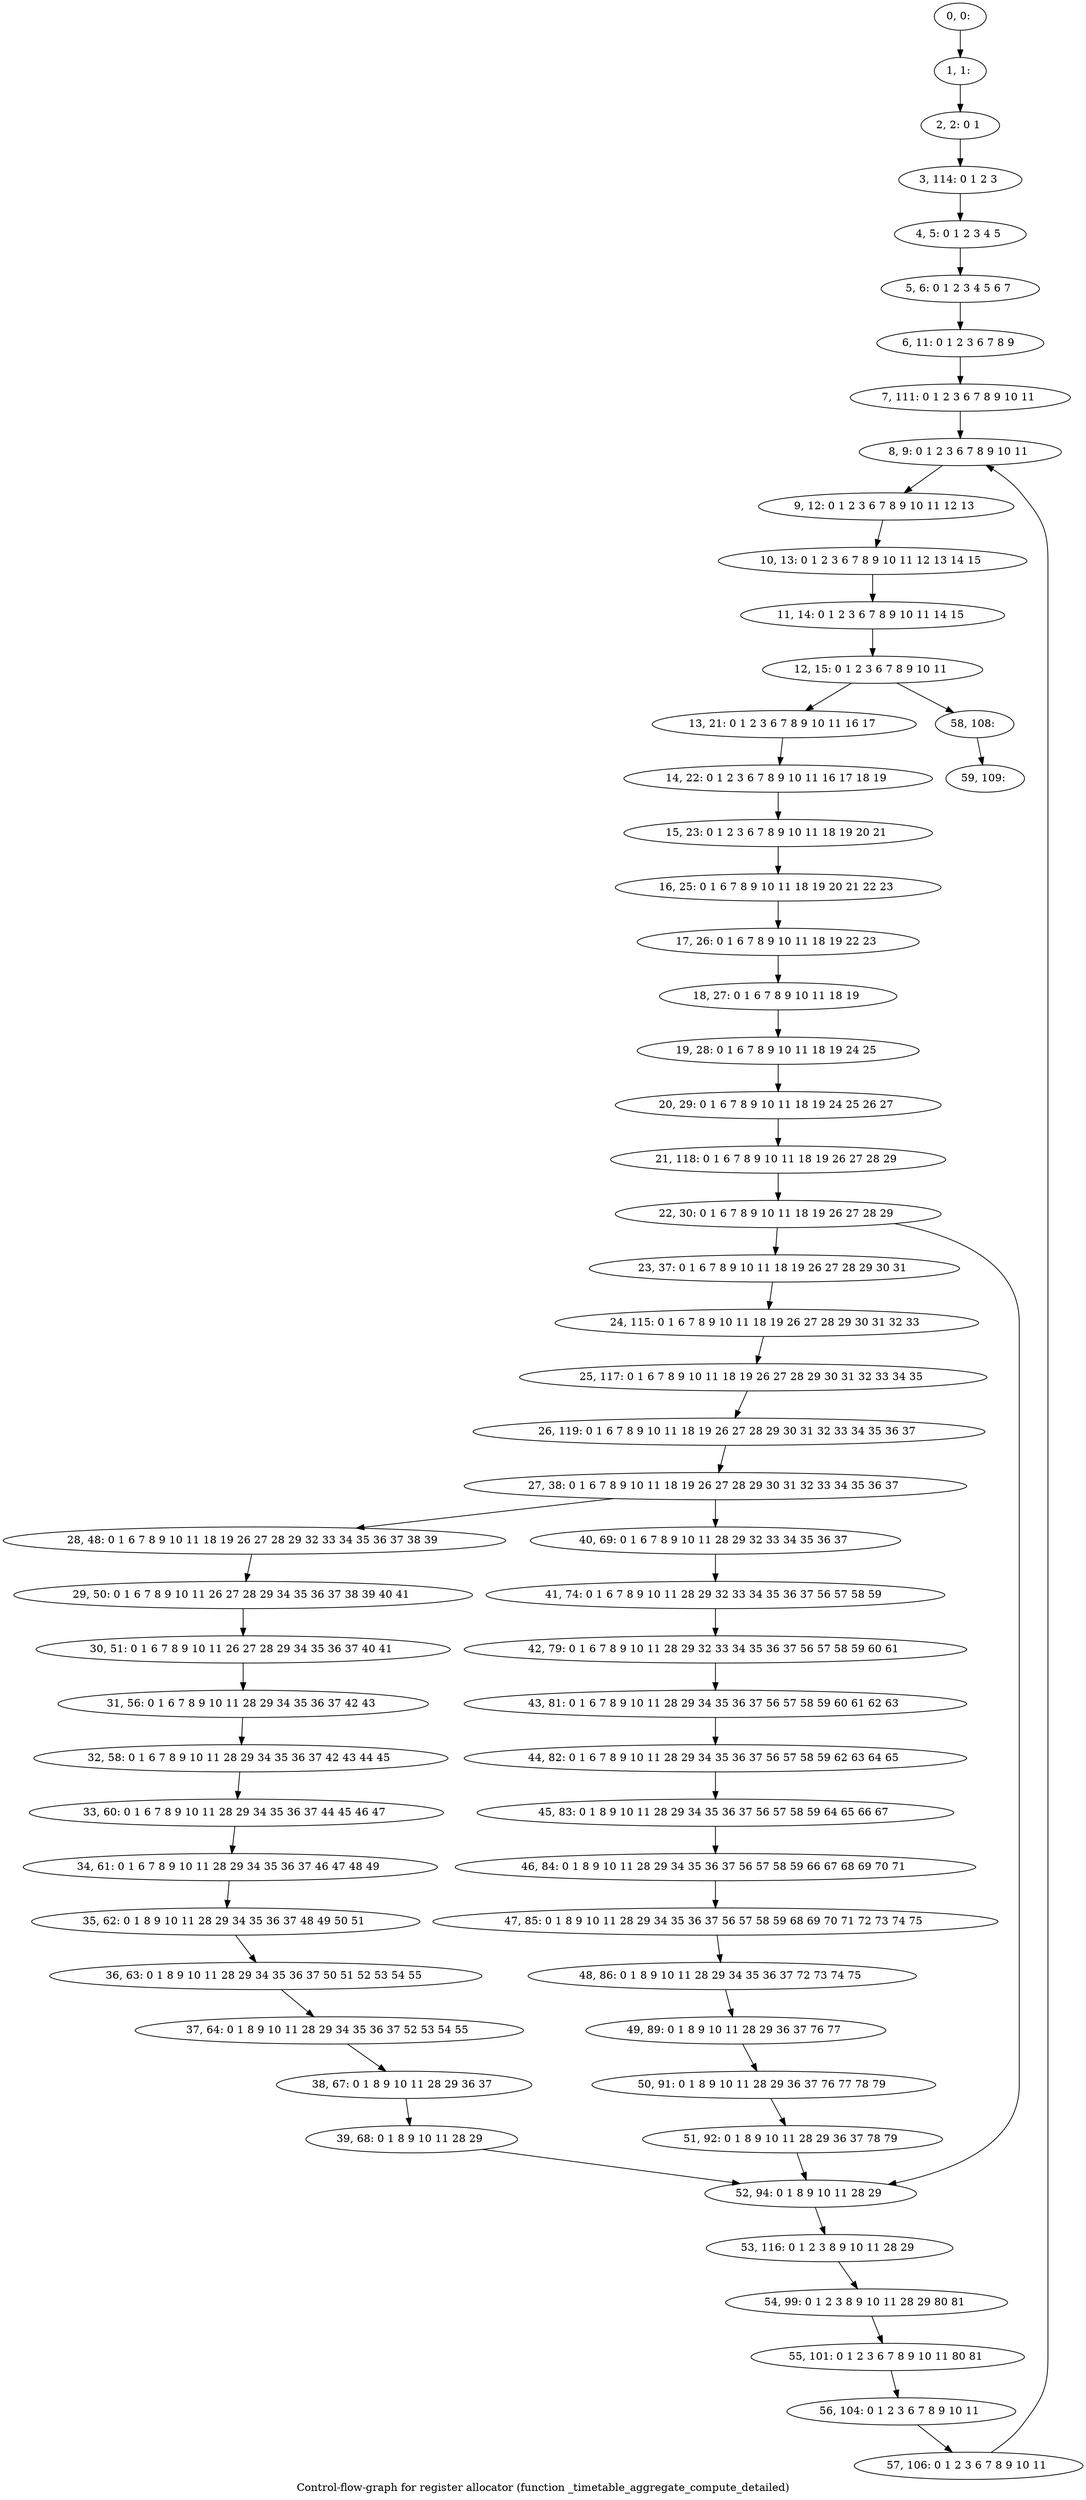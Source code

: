 digraph G {
graph [label="Control-flow-graph for register allocator (function _timetable_aggregate_compute_detailed)"]
0[label="0, 0: "];
1[label="1, 1: "];
2[label="2, 2: 0 1 "];
3[label="3, 114: 0 1 2 3 "];
4[label="4, 5: 0 1 2 3 4 5 "];
5[label="5, 6: 0 1 2 3 4 5 6 7 "];
6[label="6, 11: 0 1 2 3 6 7 8 9 "];
7[label="7, 111: 0 1 2 3 6 7 8 9 10 11 "];
8[label="8, 9: 0 1 2 3 6 7 8 9 10 11 "];
9[label="9, 12: 0 1 2 3 6 7 8 9 10 11 12 13 "];
10[label="10, 13: 0 1 2 3 6 7 8 9 10 11 12 13 14 15 "];
11[label="11, 14: 0 1 2 3 6 7 8 9 10 11 14 15 "];
12[label="12, 15: 0 1 2 3 6 7 8 9 10 11 "];
13[label="13, 21: 0 1 2 3 6 7 8 9 10 11 16 17 "];
14[label="14, 22: 0 1 2 3 6 7 8 9 10 11 16 17 18 19 "];
15[label="15, 23: 0 1 2 3 6 7 8 9 10 11 18 19 20 21 "];
16[label="16, 25: 0 1 6 7 8 9 10 11 18 19 20 21 22 23 "];
17[label="17, 26: 0 1 6 7 8 9 10 11 18 19 22 23 "];
18[label="18, 27: 0 1 6 7 8 9 10 11 18 19 "];
19[label="19, 28: 0 1 6 7 8 9 10 11 18 19 24 25 "];
20[label="20, 29: 0 1 6 7 8 9 10 11 18 19 24 25 26 27 "];
21[label="21, 118: 0 1 6 7 8 9 10 11 18 19 26 27 28 29 "];
22[label="22, 30: 0 1 6 7 8 9 10 11 18 19 26 27 28 29 "];
23[label="23, 37: 0 1 6 7 8 9 10 11 18 19 26 27 28 29 30 31 "];
24[label="24, 115: 0 1 6 7 8 9 10 11 18 19 26 27 28 29 30 31 32 33 "];
25[label="25, 117: 0 1 6 7 8 9 10 11 18 19 26 27 28 29 30 31 32 33 34 35 "];
26[label="26, 119: 0 1 6 7 8 9 10 11 18 19 26 27 28 29 30 31 32 33 34 35 36 37 "];
27[label="27, 38: 0 1 6 7 8 9 10 11 18 19 26 27 28 29 30 31 32 33 34 35 36 37 "];
28[label="28, 48: 0 1 6 7 8 9 10 11 18 19 26 27 28 29 32 33 34 35 36 37 38 39 "];
29[label="29, 50: 0 1 6 7 8 9 10 11 26 27 28 29 34 35 36 37 38 39 40 41 "];
30[label="30, 51: 0 1 6 7 8 9 10 11 26 27 28 29 34 35 36 37 40 41 "];
31[label="31, 56: 0 1 6 7 8 9 10 11 28 29 34 35 36 37 42 43 "];
32[label="32, 58: 0 1 6 7 8 9 10 11 28 29 34 35 36 37 42 43 44 45 "];
33[label="33, 60: 0 1 6 7 8 9 10 11 28 29 34 35 36 37 44 45 46 47 "];
34[label="34, 61: 0 1 6 7 8 9 10 11 28 29 34 35 36 37 46 47 48 49 "];
35[label="35, 62: 0 1 8 9 10 11 28 29 34 35 36 37 48 49 50 51 "];
36[label="36, 63: 0 1 8 9 10 11 28 29 34 35 36 37 50 51 52 53 54 55 "];
37[label="37, 64: 0 1 8 9 10 11 28 29 34 35 36 37 52 53 54 55 "];
38[label="38, 67: 0 1 8 9 10 11 28 29 36 37 "];
39[label="39, 68: 0 1 8 9 10 11 28 29 "];
40[label="40, 69: 0 1 6 7 8 9 10 11 28 29 32 33 34 35 36 37 "];
41[label="41, 74: 0 1 6 7 8 9 10 11 28 29 32 33 34 35 36 37 56 57 58 59 "];
42[label="42, 79: 0 1 6 7 8 9 10 11 28 29 32 33 34 35 36 37 56 57 58 59 60 61 "];
43[label="43, 81: 0 1 6 7 8 9 10 11 28 29 34 35 36 37 56 57 58 59 60 61 62 63 "];
44[label="44, 82: 0 1 6 7 8 9 10 11 28 29 34 35 36 37 56 57 58 59 62 63 64 65 "];
45[label="45, 83: 0 1 8 9 10 11 28 29 34 35 36 37 56 57 58 59 64 65 66 67 "];
46[label="46, 84: 0 1 8 9 10 11 28 29 34 35 36 37 56 57 58 59 66 67 68 69 70 71 "];
47[label="47, 85: 0 1 8 9 10 11 28 29 34 35 36 37 56 57 58 59 68 69 70 71 72 73 74 75 "];
48[label="48, 86: 0 1 8 9 10 11 28 29 34 35 36 37 72 73 74 75 "];
49[label="49, 89: 0 1 8 9 10 11 28 29 36 37 76 77 "];
50[label="50, 91: 0 1 8 9 10 11 28 29 36 37 76 77 78 79 "];
51[label="51, 92: 0 1 8 9 10 11 28 29 36 37 78 79 "];
52[label="52, 94: 0 1 8 9 10 11 28 29 "];
53[label="53, 116: 0 1 2 3 8 9 10 11 28 29 "];
54[label="54, 99: 0 1 2 3 8 9 10 11 28 29 80 81 "];
55[label="55, 101: 0 1 2 3 6 7 8 9 10 11 80 81 "];
56[label="56, 104: 0 1 2 3 6 7 8 9 10 11 "];
57[label="57, 106: 0 1 2 3 6 7 8 9 10 11 "];
58[label="58, 108: "];
59[label="59, 109: "];
0->1 ;
1->2 ;
2->3 ;
3->4 ;
4->5 ;
5->6 ;
6->7 ;
7->8 ;
8->9 ;
9->10 ;
10->11 ;
11->12 ;
12->13 ;
12->58 ;
13->14 ;
14->15 ;
15->16 ;
16->17 ;
17->18 ;
18->19 ;
19->20 ;
20->21 ;
21->22 ;
22->23 ;
22->52 ;
23->24 ;
24->25 ;
25->26 ;
26->27 ;
27->28 ;
27->40 ;
28->29 ;
29->30 ;
30->31 ;
31->32 ;
32->33 ;
33->34 ;
34->35 ;
35->36 ;
36->37 ;
37->38 ;
38->39 ;
39->52 ;
40->41 ;
41->42 ;
42->43 ;
43->44 ;
44->45 ;
45->46 ;
46->47 ;
47->48 ;
48->49 ;
49->50 ;
50->51 ;
51->52 ;
52->53 ;
53->54 ;
54->55 ;
55->56 ;
56->57 ;
57->8 ;
58->59 ;
}
